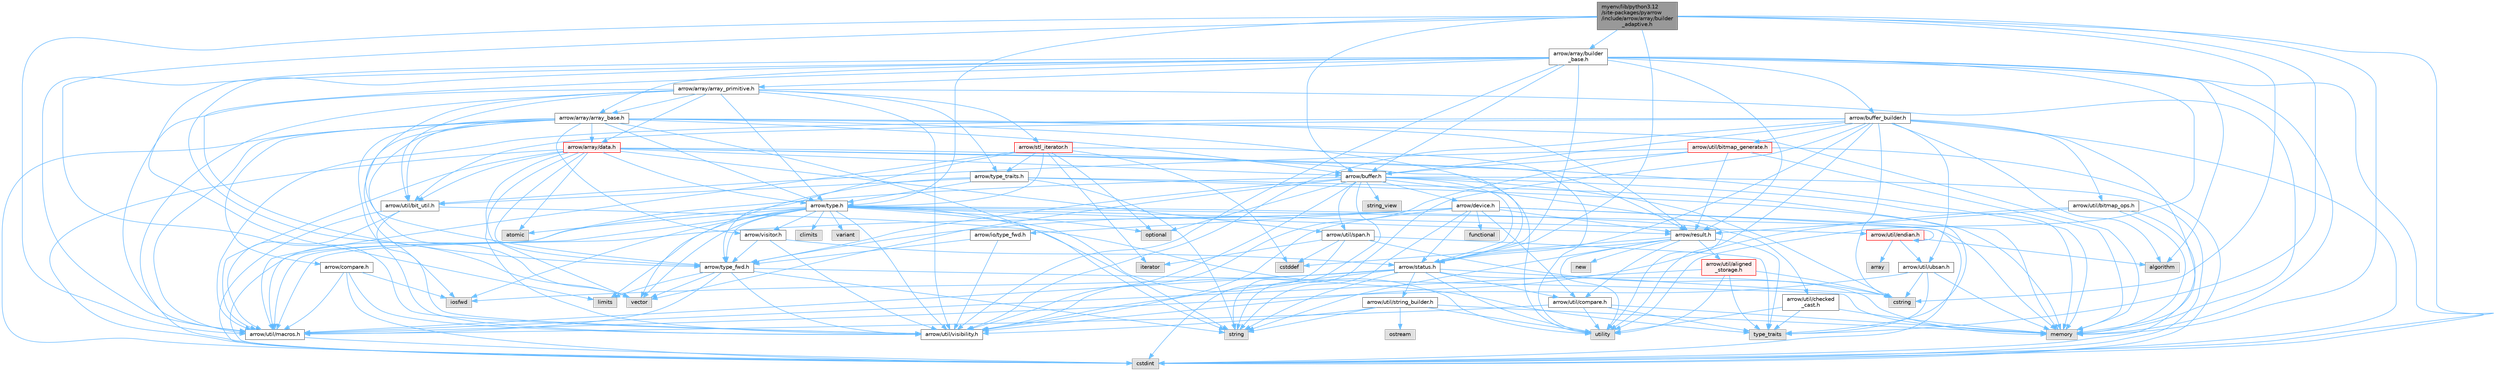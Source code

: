 digraph "myenv/lib/python3.12/site-packages/pyarrow/include/arrow/array/builder_adaptive.h"
{
 // LATEX_PDF_SIZE
  bgcolor="transparent";
  edge [fontname=Helvetica,fontsize=10,labelfontname=Helvetica,labelfontsize=10];
  node [fontname=Helvetica,fontsize=10,shape=box,height=0.2,width=0.4];
  Node1 [id="Node000001",label="myenv/lib/python3.12\l/site-packages/pyarrow\l/include/arrow/array/builder\l_adaptive.h",height=0.2,width=0.4,color="gray40", fillcolor="grey60", style="filled", fontcolor="black",tooltip=" "];
  Node1 -> Node2 [id="edge1_Node000001_Node000002",color="steelblue1",style="solid",tooltip=" "];
  Node2 [id="Node000002",label="cstdint",height=0.2,width=0.4,color="grey60", fillcolor="#E0E0E0", style="filled",tooltip=" "];
  Node1 -> Node3 [id="edge2_Node000001_Node000003",color="steelblue1",style="solid",tooltip=" "];
  Node3 [id="Node000003",label="cstring",height=0.2,width=0.4,color="grey60", fillcolor="#E0E0E0", style="filled",tooltip=" "];
  Node1 -> Node4 [id="edge3_Node000001_Node000004",color="steelblue1",style="solid",tooltip=" "];
  Node4 [id="Node000004",label="memory",height=0.2,width=0.4,color="grey60", fillcolor="#E0E0E0", style="filled",tooltip=" "];
  Node1 -> Node5 [id="edge4_Node000001_Node000005",color="steelblue1",style="solid",tooltip=" "];
  Node5 [id="Node000005",label="type_traits",height=0.2,width=0.4,color="grey60", fillcolor="#E0E0E0", style="filled",tooltip=" "];
  Node1 -> Node6 [id="edge5_Node000001_Node000006",color="steelblue1",style="solid",tooltip=" "];
  Node6 [id="Node000006",label="arrow/array/builder\l_base.h",height=0.2,width=0.4,color="grey40", fillcolor="white", style="filled",URL="$builder__base_8h.html",tooltip=" "];
  Node6 -> Node7 [id="edge6_Node000006_Node000007",color="steelblue1",style="solid",tooltip=" "];
  Node7 [id="Node000007",label="algorithm",height=0.2,width=0.4,color="grey60", fillcolor="#E0E0E0", style="filled",tooltip=" "];
  Node6 -> Node2 [id="edge7_Node000006_Node000002",color="steelblue1",style="solid",tooltip=" "];
  Node6 -> Node8 [id="edge8_Node000006_Node000008",color="steelblue1",style="solid",tooltip=" "];
  Node8 [id="Node000008",label="limits",height=0.2,width=0.4,color="grey60", fillcolor="#E0E0E0", style="filled",tooltip=" "];
  Node6 -> Node4 [id="edge9_Node000006_Node000004",color="steelblue1",style="solid",tooltip=" "];
  Node6 -> Node9 [id="edge10_Node000006_Node000009",color="steelblue1",style="solid",tooltip=" "];
  Node9 [id="Node000009",label="utility",height=0.2,width=0.4,color="grey60", fillcolor="#E0E0E0", style="filled",tooltip=" "];
  Node6 -> Node10 [id="edge11_Node000006_Node000010",color="steelblue1",style="solid",tooltip=" "];
  Node10 [id="Node000010",label="vector",height=0.2,width=0.4,color="grey60", fillcolor="#E0E0E0", style="filled",tooltip=" "];
  Node6 -> Node11 [id="edge12_Node000006_Node000011",color="steelblue1",style="solid",tooltip=" "];
  Node11 [id="Node000011",label="arrow/array/array_base.h",height=0.2,width=0.4,color="grey40", fillcolor="white", style="filled",URL="$array__base_8h.html",tooltip=" "];
  Node11 -> Node2 [id="edge13_Node000011_Node000002",color="steelblue1",style="solid",tooltip=" "];
  Node11 -> Node12 [id="edge14_Node000011_Node000012",color="steelblue1",style="solid",tooltip=" "];
  Node12 [id="Node000012",label="iosfwd",height=0.2,width=0.4,color="grey60", fillcolor="#E0E0E0", style="filled",tooltip=" "];
  Node11 -> Node4 [id="edge15_Node000011_Node000004",color="steelblue1",style="solid",tooltip=" "];
  Node11 -> Node13 [id="edge16_Node000011_Node000013",color="steelblue1",style="solid",tooltip=" "];
  Node13 [id="Node000013",label="string",height=0.2,width=0.4,color="grey60", fillcolor="#E0E0E0", style="filled",tooltip=" "];
  Node11 -> Node10 [id="edge17_Node000011_Node000010",color="steelblue1",style="solid",tooltip=" "];
  Node11 -> Node14 [id="edge18_Node000011_Node000014",color="steelblue1",style="solid",tooltip=" "];
  Node14 [id="Node000014",label="arrow/array/data.h",height=0.2,width=0.4,color="red", fillcolor="#FFF0F0", style="filled",URL="$data_8h.html",tooltip=" "];
  Node14 -> Node15 [id="edge19_Node000014_Node000015",color="steelblue1",style="solid",tooltip=" "];
  Node15 [id="Node000015",label="atomic",height=0.2,width=0.4,color="grey60", fillcolor="#E0E0E0", style="filled",tooltip=" "];
  Node14 -> Node2 [id="edge20_Node000014_Node000002",color="steelblue1",style="solid",tooltip=" "];
  Node14 -> Node4 [id="edge21_Node000014_Node000004",color="steelblue1",style="solid",tooltip=" "];
  Node14 -> Node9 [id="edge22_Node000014_Node000009",color="steelblue1",style="solid",tooltip=" "];
  Node14 -> Node10 [id="edge23_Node000014_Node000010",color="steelblue1",style="solid",tooltip=" "];
  Node14 -> Node21 [id="edge24_Node000014_Node000021",color="steelblue1",style="solid",tooltip=" "];
  Node21 [id="Node000021",label="arrow/buffer.h",height=0.2,width=0.4,color="grey40", fillcolor="white", style="filled",URL="$buffer_8h.html",tooltip=" "];
  Node21 -> Node2 [id="edge25_Node000021_Node000002",color="steelblue1",style="solid",tooltip=" "];
  Node21 -> Node3 [id="edge26_Node000021_Node000003",color="steelblue1",style="solid",tooltip=" "];
  Node21 -> Node4 [id="edge27_Node000021_Node000004",color="steelblue1",style="solid",tooltip=" "];
  Node21 -> Node18 [id="edge28_Node000021_Node000018",color="steelblue1",style="solid",tooltip=" "];
  Node18 [id="Node000018",label="optional",height=0.2,width=0.4,color="grey60", fillcolor="#E0E0E0", style="filled",tooltip=" "];
  Node21 -> Node13 [id="edge29_Node000021_Node000013",color="steelblue1",style="solid",tooltip=" "];
  Node21 -> Node22 [id="edge30_Node000021_Node000022",color="steelblue1",style="solid",tooltip=" "];
  Node22 [id="Node000022",label="string_view",height=0.2,width=0.4,color="grey60", fillcolor="#E0E0E0", style="filled",tooltip=" "];
  Node21 -> Node9 [id="edge31_Node000021_Node000009",color="steelblue1",style="solid",tooltip=" "];
  Node21 -> Node10 [id="edge32_Node000021_Node000010",color="steelblue1",style="solid",tooltip=" "];
  Node21 -> Node23 [id="edge33_Node000021_Node000023",color="steelblue1",style="solid",tooltip=" "];
  Node23 [id="Node000023",label="arrow/device.h",height=0.2,width=0.4,color="grey40", fillcolor="white", style="filled",URL="$device_8h.html",tooltip=" "];
  Node23 -> Node2 [id="edge34_Node000023_Node000002",color="steelblue1",style="solid",tooltip=" "];
  Node23 -> Node24 [id="edge35_Node000023_Node000024",color="steelblue1",style="solid",tooltip=" "];
  Node24 [id="Node000024",label="functional",height=0.2,width=0.4,color="grey60", fillcolor="#E0E0E0", style="filled",tooltip=" "];
  Node23 -> Node4 [id="edge36_Node000023_Node000004",color="steelblue1",style="solid",tooltip=" "];
  Node23 -> Node13 [id="edge37_Node000023_Node000013",color="steelblue1",style="solid",tooltip=" "];
  Node23 -> Node25 [id="edge38_Node000023_Node000025",color="steelblue1",style="solid",tooltip=" "];
  Node25 [id="Node000025",label="arrow/io/type_fwd.h",height=0.2,width=0.4,color="grey40", fillcolor="white", style="filled",URL="$arrow_2io_2type__fwd_8h.html",tooltip=" "];
  Node25 -> Node26 [id="edge39_Node000025_Node000026",color="steelblue1",style="solid",tooltip=" "];
  Node26 [id="Node000026",label="arrow/type_fwd.h",height=0.2,width=0.4,color="grey40", fillcolor="white", style="filled",URL="$arrow_2type__fwd_8h.html",tooltip=" "];
  Node26 -> Node8 [id="edge40_Node000026_Node000008",color="steelblue1",style="solid",tooltip=" "];
  Node26 -> Node4 [id="edge41_Node000026_Node000004",color="steelblue1",style="solid",tooltip=" "];
  Node26 -> Node13 [id="edge42_Node000026_Node000013",color="steelblue1",style="solid",tooltip=" "];
  Node26 -> Node10 [id="edge43_Node000026_Node000010",color="steelblue1",style="solid",tooltip=" "];
  Node26 -> Node27 [id="edge44_Node000026_Node000027",color="steelblue1",style="solid",tooltip=" "];
  Node27 [id="Node000027",label="arrow/util/macros.h",height=0.2,width=0.4,color="grey40", fillcolor="white", style="filled",URL="$macros_8h.html",tooltip=" "];
  Node27 -> Node2 [id="edge45_Node000027_Node000002",color="steelblue1",style="solid",tooltip=" "];
  Node26 -> Node20 [id="edge46_Node000026_Node000020",color="steelblue1",style="solid",tooltip=" "];
  Node20 [id="Node000020",label="arrow/util/visibility.h",height=0.2,width=0.4,color="grey40", fillcolor="white", style="filled",URL="$include_2arrow_2util_2visibility_8h.html",tooltip=" "];
  Node25 -> Node20 [id="edge47_Node000025_Node000020",color="steelblue1",style="solid",tooltip=" "];
  Node23 -> Node28 [id="edge48_Node000023_Node000028",color="steelblue1",style="solid",tooltip=" "];
  Node28 [id="Node000028",label="arrow/result.h",height=0.2,width=0.4,color="grey40", fillcolor="white", style="filled",URL="$result_8h.html",tooltip=" "];
  Node28 -> Node29 [id="edge49_Node000028_Node000029",color="steelblue1",style="solid",tooltip=" "];
  Node29 [id="Node000029",label="cstddef",height=0.2,width=0.4,color="grey60", fillcolor="#E0E0E0", style="filled",tooltip=" "];
  Node28 -> Node30 [id="edge50_Node000028_Node000030",color="steelblue1",style="solid",tooltip=" "];
  Node30 [id="Node000030",label="new",height=0.2,width=0.4,color="grey60", fillcolor="#E0E0E0", style="filled",tooltip=" "];
  Node28 -> Node13 [id="edge51_Node000028_Node000013",color="steelblue1",style="solid",tooltip=" "];
  Node28 -> Node5 [id="edge52_Node000028_Node000005",color="steelblue1",style="solid",tooltip=" "];
  Node28 -> Node9 [id="edge53_Node000028_Node000009",color="steelblue1",style="solid",tooltip=" "];
  Node28 -> Node31 [id="edge54_Node000028_Node000031",color="steelblue1",style="solid",tooltip=" "];
  Node31 [id="Node000031",label="arrow/status.h",height=0.2,width=0.4,color="grey40", fillcolor="white", style="filled",URL="$status_8h.html",tooltip=" "];
  Node31 -> Node3 [id="edge55_Node000031_Node000003",color="steelblue1",style="solid",tooltip=" "];
  Node31 -> Node12 [id="edge56_Node000031_Node000012",color="steelblue1",style="solid",tooltip=" "];
  Node31 -> Node4 [id="edge57_Node000031_Node000004",color="steelblue1",style="solid",tooltip=" "];
  Node31 -> Node13 [id="edge58_Node000031_Node000013",color="steelblue1",style="solid",tooltip=" "];
  Node31 -> Node9 [id="edge59_Node000031_Node000009",color="steelblue1",style="solid",tooltip=" "];
  Node31 -> Node32 [id="edge60_Node000031_Node000032",color="steelblue1",style="solid",tooltip=" "];
  Node32 [id="Node000032",label="arrow/util/compare.h",height=0.2,width=0.4,color="grey40", fillcolor="white", style="filled",URL="$util_2compare_8h.html",tooltip=" "];
  Node32 -> Node4 [id="edge61_Node000032_Node000004",color="steelblue1",style="solid",tooltip=" "];
  Node32 -> Node5 [id="edge62_Node000032_Node000005",color="steelblue1",style="solid",tooltip=" "];
  Node32 -> Node9 [id="edge63_Node000032_Node000009",color="steelblue1",style="solid",tooltip=" "];
  Node32 -> Node27 [id="edge64_Node000032_Node000027",color="steelblue1",style="solid",tooltip=" "];
  Node31 -> Node27 [id="edge65_Node000031_Node000027",color="steelblue1",style="solid",tooltip=" "];
  Node31 -> Node33 [id="edge66_Node000031_Node000033",color="steelblue1",style="solid",tooltip=" "];
  Node33 [id="Node000033",label="arrow/util/string_builder.h",height=0.2,width=0.4,color="grey40", fillcolor="white", style="filled",URL="$string__builder_8h.html",tooltip=" "];
  Node33 -> Node4 [id="edge67_Node000033_Node000004",color="steelblue1",style="solid",tooltip=" "];
  Node33 -> Node34 [id="edge68_Node000033_Node000034",color="steelblue1",style="solid",tooltip=" "];
  Node34 [id="Node000034",label="ostream",height=0.2,width=0.4,color="grey60", fillcolor="#E0E0E0", style="filled",tooltip=" "];
  Node33 -> Node13 [id="edge69_Node000033_Node000013",color="steelblue1",style="solid",tooltip=" "];
  Node33 -> Node9 [id="edge70_Node000033_Node000009",color="steelblue1",style="solid",tooltip=" "];
  Node33 -> Node20 [id="edge71_Node000033_Node000020",color="steelblue1",style="solid",tooltip=" "];
  Node31 -> Node20 [id="edge72_Node000031_Node000020",color="steelblue1",style="solid",tooltip=" "];
  Node28 -> Node35 [id="edge73_Node000028_Node000035",color="steelblue1",style="solid",tooltip=" "];
  Node35 [id="Node000035",label="arrow/util/aligned\l_storage.h",height=0.2,width=0.4,color="red", fillcolor="#FFF0F0", style="filled",URL="$aligned__storage_8h.html",tooltip=" "];
  Node35 -> Node3 [id="edge74_Node000035_Node000003",color="steelblue1",style="solid",tooltip=" "];
  Node35 -> Node5 [id="edge75_Node000035_Node000005",color="steelblue1",style="solid",tooltip=" "];
  Node35 -> Node9 [id="edge76_Node000035_Node000009",color="steelblue1",style="solid",tooltip=" "];
  Node35 -> Node27 [id="edge77_Node000035_Node000027",color="steelblue1",style="solid",tooltip=" "];
  Node28 -> Node32 [id="edge78_Node000028_Node000032",color="steelblue1",style="solid",tooltip=" "];
  Node23 -> Node31 [id="edge79_Node000023_Node000031",color="steelblue1",style="solid",tooltip=" "];
  Node23 -> Node26 [id="edge80_Node000023_Node000026",color="steelblue1",style="solid",tooltip=" "];
  Node23 -> Node32 [id="edge81_Node000023_Node000032",color="steelblue1",style="solid",tooltip=" "];
  Node23 -> Node27 [id="edge82_Node000023_Node000027",color="steelblue1",style="solid",tooltip=" "];
  Node23 -> Node20 [id="edge83_Node000023_Node000020",color="steelblue1",style="solid",tooltip=" "];
  Node21 -> Node31 [id="edge84_Node000021_Node000031",color="steelblue1",style="solid",tooltip=" "];
  Node21 -> Node26 [id="edge85_Node000021_Node000026",color="steelblue1",style="solid",tooltip=" "];
  Node21 -> Node27 [id="edge86_Node000021_Node000027",color="steelblue1",style="solid",tooltip=" "];
  Node21 -> Node37 [id="edge87_Node000021_Node000037",color="steelblue1",style="solid",tooltip=" "];
  Node37 [id="Node000037",label="arrow/util/span.h",height=0.2,width=0.4,color="grey40", fillcolor="white", style="filled",URL="$span_8h.html",tooltip=" "];
  Node37 -> Node29 [id="edge88_Node000037_Node000029",color="steelblue1",style="solid",tooltip=" "];
  Node37 -> Node2 [id="edge89_Node000037_Node000002",color="steelblue1",style="solid",tooltip=" "];
  Node37 -> Node3 [id="edge90_Node000037_Node000003",color="steelblue1",style="solid",tooltip=" "];
  Node37 -> Node38 [id="edge91_Node000037_Node000038",color="steelblue1",style="solid",tooltip=" "];
  Node38 [id="Node000038",label="iterator",height=0.2,width=0.4,color="grey60", fillcolor="#E0E0E0", style="filled",tooltip=" "];
  Node37 -> Node5 [id="edge92_Node000037_Node000005",color="steelblue1",style="solid",tooltip=" "];
  Node21 -> Node20 [id="edge93_Node000021_Node000020",color="steelblue1",style="solid",tooltip=" "];
  Node14 -> Node28 [id="edge94_Node000014_Node000028",color="steelblue1",style="solid",tooltip=" "];
  Node14 -> Node39 [id="edge95_Node000014_Node000039",color="steelblue1",style="solid",tooltip=" "];
  Node39 [id="Node000039",label="arrow/type.h",height=0.2,width=0.4,color="grey40", fillcolor="white", style="filled",URL="$type_8h.html",tooltip=" "];
  Node39 -> Node15 [id="edge96_Node000039_Node000015",color="steelblue1",style="solid",tooltip=" "];
  Node39 -> Node40 [id="edge97_Node000039_Node000040",color="steelblue1",style="solid",tooltip=" "];
  Node40 [id="Node000040",label="climits",height=0.2,width=0.4,color="grey60", fillcolor="#E0E0E0", style="filled",tooltip=" "];
  Node39 -> Node2 [id="edge98_Node000039_Node000002",color="steelblue1",style="solid",tooltip=" "];
  Node39 -> Node12 [id="edge99_Node000039_Node000012",color="steelblue1",style="solid",tooltip=" "];
  Node39 -> Node8 [id="edge100_Node000039_Node000008",color="steelblue1",style="solid",tooltip=" "];
  Node39 -> Node4 [id="edge101_Node000039_Node000004",color="steelblue1",style="solid",tooltip=" "];
  Node39 -> Node18 [id="edge102_Node000039_Node000018",color="steelblue1",style="solid",tooltip=" "];
  Node39 -> Node13 [id="edge103_Node000039_Node000013",color="steelblue1",style="solid",tooltip=" "];
  Node39 -> Node9 [id="edge104_Node000039_Node000009",color="steelblue1",style="solid",tooltip=" "];
  Node39 -> Node19 [id="edge105_Node000039_Node000019",color="steelblue1",style="solid",tooltip=" "];
  Node19 [id="Node000019",label="variant",height=0.2,width=0.4,color="grey60", fillcolor="#E0E0E0", style="filled",tooltip=" "];
  Node39 -> Node10 [id="edge106_Node000039_Node000010",color="steelblue1",style="solid",tooltip=" "];
  Node39 -> Node28 [id="edge107_Node000039_Node000028",color="steelblue1",style="solid",tooltip=" "];
  Node39 -> Node26 [id="edge108_Node000039_Node000026",color="steelblue1",style="solid",tooltip=" "];
  Node39 -> Node41 [id="edge109_Node000039_Node000041",color="steelblue1",style="solid",tooltip=" "];
  Node41 [id="Node000041",label="arrow/util/checked\l_cast.h",height=0.2,width=0.4,color="grey40", fillcolor="white", style="filled",URL="$checked__cast_8h.html",tooltip=" "];
  Node41 -> Node4 [id="edge110_Node000041_Node000004",color="steelblue1",style="solid",tooltip=" "];
  Node41 -> Node5 [id="edge111_Node000041_Node000005",color="steelblue1",style="solid",tooltip=" "];
  Node41 -> Node9 [id="edge112_Node000041_Node000009",color="steelblue1",style="solid",tooltip=" "];
  Node39 -> Node42 [id="edge113_Node000039_Node000042",color="steelblue1",style="solid",tooltip=" "];
  Node42 [id="Node000042",label="arrow/util/endian.h",height=0.2,width=0.4,color="red", fillcolor="#FFF0F0", style="filled",URL="$endian_8h.html",tooltip=" "];
  Node42 -> Node42 [id="edge114_Node000042_Node000042",color="steelblue1",style="solid",tooltip=" "];
  Node42 -> Node7 [id="edge115_Node000042_Node000007",color="steelblue1",style="solid",tooltip=" "];
  Node42 -> Node43 [id="edge116_Node000042_Node000043",color="steelblue1",style="solid",tooltip=" "];
  Node43 [id="Node000043",label="array",height=0.2,width=0.4,color="grey60", fillcolor="#E0E0E0", style="filled",tooltip=" "];
  Node42 -> Node45 [id="edge117_Node000042_Node000045",color="steelblue1",style="solid",tooltip=" "];
  Node45 [id="Node000045",label="arrow/util/ubsan.h",height=0.2,width=0.4,color="grey40", fillcolor="white", style="filled",URL="$ubsan_8h.html",tooltip=" "];
  Node45 -> Node3 [id="edge118_Node000045_Node000003",color="steelblue1",style="solid",tooltip=" "];
  Node45 -> Node4 [id="edge119_Node000045_Node000004",color="steelblue1",style="solid",tooltip=" "];
  Node45 -> Node5 [id="edge120_Node000045_Node000005",color="steelblue1",style="solid",tooltip=" "];
  Node45 -> Node27 [id="edge121_Node000045_Node000027",color="steelblue1",style="solid",tooltip=" "];
  Node39 -> Node27 [id="edge122_Node000039_Node000027",color="steelblue1",style="solid",tooltip=" "];
  Node39 -> Node20 [id="edge123_Node000039_Node000020",color="steelblue1",style="solid",tooltip=" "];
  Node39 -> Node46 [id="edge124_Node000039_Node000046",color="steelblue1",style="solid",tooltip=" "];
  Node46 [id="Node000046",label="arrow/visitor.h",height=0.2,width=0.4,color="grey40", fillcolor="white", style="filled",URL="$visitor_8h.html",tooltip=" "];
  Node46 -> Node31 [id="edge125_Node000046_Node000031",color="steelblue1",style="solid",tooltip=" "];
  Node46 -> Node26 [id="edge126_Node000046_Node000026",color="steelblue1",style="solid",tooltip=" "];
  Node46 -> Node20 [id="edge127_Node000046_Node000020",color="steelblue1",style="solid",tooltip=" "];
  Node14 -> Node26 [id="edge128_Node000014_Node000026",color="steelblue1",style="solid",tooltip=" "];
  Node14 -> Node47 [id="edge129_Node000014_Node000047",color="steelblue1",style="solid",tooltip=" "];
  Node47 [id="Node000047",label="arrow/util/bit_util.h",height=0.2,width=0.4,color="grey40", fillcolor="white", style="filled",URL="$bit__util_8h.html",tooltip=" "];
  Node47 -> Node2 [id="edge130_Node000047_Node000002",color="steelblue1",style="solid",tooltip=" "];
  Node47 -> Node5 [id="edge131_Node000047_Node000005",color="steelblue1",style="solid",tooltip=" "];
  Node47 -> Node27 [id="edge132_Node000047_Node000027",color="steelblue1",style="solid",tooltip=" "];
  Node47 -> Node20 [id="edge133_Node000047_Node000020",color="steelblue1",style="solid",tooltip=" "];
  Node14 -> Node27 [id="edge134_Node000014_Node000027",color="steelblue1",style="solid",tooltip=" "];
  Node14 -> Node37 [id="edge135_Node000014_Node000037",color="steelblue1",style="solid",tooltip=" "];
  Node14 -> Node20 [id="edge136_Node000014_Node000020",color="steelblue1",style="solid",tooltip=" "];
  Node11 -> Node21 [id="edge137_Node000011_Node000021",color="steelblue1",style="solid",tooltip=" "];
  Node11 -> Node48 [id="edge138_Node000011_Node000048",color="steelblue1",style="solid",tooltip=" "];
  Node48 [id="Node000048",label="arrow/compare.h",height=0.2,width=0.4,color="grey40", fillcolor="white", style="filled",URL="$compare_8h.html",tooltip=" "];
  Node48 -> Node2 [id="edge139_Node000048_Node000002",color="steelblue1",style="solid",tooltip=" "];
  Node48 -> Node12 [id="edge140_Node000048_Node000012",color="steelblue1",style="solid",tooltip=" "];
  Node48 -> Node27 [id="edge141_Node000048_Node000027",color="steelblue1",style="solid",tooltip=" "];
  Node48 -> Node20 [id="edge142_Node000048_Node000020",color="steelblue1",style="solid",tooltip=" "];
  Node11 -> Node28 [id="edge143_Node000011_Node000028",color="steelblue1",style="solid",tooltip=" "];
  Node11 -> Node31 [id="edge144_Node000011_Node000031",color="steelblue1",style="solid",tooltip=" "];
  Node11 -> Node39 [id="edge145_Node000011_Node000039",color="steelblue1",style="solid",tooltip=" "];
  Node11 -> Node47 [id="edge146_Node000011_Node000047",color="steelblue1",style="solid",tooltip=" "];
  Node11 -> Node27 [id="edge147_Node000011_Node000027",color="steelblue1",style="solid",tooltip=" "];
  Node11 -> Node20 [id="edge148_Node000011_Node000020",color="steelblue1",style="solid",tooltip=" "];
  Node11 -> Node46 [id="edge149_Node000011_Node000046",color="steelblue1",style="solid",tooltip=" "];
  Node6 -> Node49 [id="edge150_Node000006_Node000049",color="steelblue1",style="solid",tooltip=" "];
  Node49 [id="Node000049",label="arrow/array/array_primitive.h",height=0.2,width=0.4,color="grey40", fillcolor="white", style="filled",URL="$array__primitive_8h.html",tooltip=" "];
  Node49 -> Node2 [id="edge151_Node000049_Node000002",color="steelblue1",style="solid",tooltip=" "];
  Node49 -> Node4 [id="edge152_Node000049_Node000004",color="steelblue1",style="solid",tooltip=" "];
  Node49 -> Node11 [id="edge153_Node000049_Node000011",color="steelblue1",style="solid",tooltip=" "];
  Node49 -> Node14 [id="edge154_Node000049_Node000014",color="steelblue1",style="solid",tooltip=" "];
  Node49 -> Node50 [id="edge155_Node000049_Node000050",color="steelblue1",style="solid",tooltip=" "];
  Node50 [id="Node000050",label="arrow/stl_iterator.h",height=0.2,width=0.4,color="red", fillcolor="#FFF0F0", style="filled",URL="$stl__iterator_8h.html",tooltip=" "];
  Node50 -> Node29 [id="edge156_Node000050_Node000029",color="steelblue1",style="solid",tooltip=" "];
  Node50 -> Node38 [id="edge157_Node000050_Node000038",color="steelblue1",style="solid",tooltip=" "];
  Node50 -> Node18 [id="edge158_Node000050_Node000018",color="steelblue1",style="solid",tooltip=" "];
  Node50 -> Node9 [id="edge159_Node000050_Node000009",color="steelblue1",style="solid",tooltip=" "];
  Node50 -> Node39 [id="edge160_Node000050_Node000039",color="steelblue1",style="solid",tooltip=" "];
  Node50 -> Node26 [id="edge161_Node000050_Node000026",color="steelblue1",style="solid",tooltip=" "];
  Node50 -> Node55 [id="edge162_Node000050_Node000055",color="steelblue1",style="solid",tooltip=" "];
  Node55 [id="Node000055",label="arrow/type_traits.h",height=0.2,width=0.4,color="grey40", fillcolor="white", style="filled",URL="$include_2arrow_2type__traits_8h.html",tooltip=" "];
  Node55 -> Node4 [id="edge163_Node000055_Node000004",color="steelblue1",style="solid",tooltip=" "];
  Node55 -> Node13 [id="edge164_Node000055_Node000013",color="steelblue1",style="solid",tooltip=" "];
  Node55 -> Node5 [id="edge165_Node000055_Node000005",color="steelblue1",style="solid",tooltip=" "];
  Node55 -> Node10 [id="edge166_Node000055_Node000010",color="steelblue1",style="solid",tooltip=" "];
  Node55 -> Node39 [id="edge167_Node000055_Node000039",color="steelblue1",style="solid",tooltip=" "];
  Node55 -> Node47 [id="edge168_Node000055_Node000047",color="steelblue1",style="solid",tooltip=" "];
  Node50 -> Node27 [id="edge169_Node000050_Node000027",color="steelblue1",style="solid",tooltip=" "];
  Node49 -> Node39 [id="edge170_Node000049_Node000039",color="steelblue1",style="solid",tooltip=" "];
  Node49 -> Node26 [id="edge171_Node000049_Node000026",color="steelblue1",style="solid",tooltip=" "];
  Node49 -> Node55 [id="edge172_Node000049_Node000055",color="steelblue1",style="solid",tooltip=" "];
  Node49 -> Node47 [id="edge173_Node000049_Node000047",color="steelblue1",style="solid",tooltip=" "];
  Node49 -> Node27 [id="edge174_Node000049_Node000027",color="steelblue1",style="solid",tooltip=" "];
  Node49 -> Node20 [id="edge175_Node000049_Node000020",color="steelblue1",style="solid",tooltip=" "];
  Node6 -> Node21 [id="edge176_Node000006_Node000021",color="steelblue1",style="solid",tooltip=" "];
  Node6 -> Node56 [id="edge177_Node000006_Node000056",color="steelblue1",style="solid",tooltip=" "];
  Node56 [id="Node000056",label="arrow/buffer_builder.h",height=0.2,width=0.4,color="grey40", fillcolor="white", style="filled",URL="$buffer__builder_8h.html",tooltip=" "];
  Node56 -> Node7 [id="edge178_Node000056_Node000007",color="steelblue1",style="solid",tooltip=" "];
  Node56 -> Node2 [id="edge179_Node000056_Node000002",color="steelblue1",style="solid",tooltip=" "];
  Node56 -> Node3 [id="edge180_Node000056_Node000003",color="steelblue1",style="solid",tooltip=" "];
  Node56 -> Node4 [id="edge181_Node000056_Node000004",color="steelblue1",style="solid",tooltip=" "];
  Node56 -> Node13 [id="edge182_Node000056_Node000013",color="steelblue1",style="solid",tooltip=" "];
  Node56 -> Node9 [id="edge183_Node000056_Node000009",color="steelblue1",style="solid",tooltip=" "];
  Node56 -> Node21 [id="edge184_Node000056_Node000021",color="steelblue1",style="solid",tooltip=" "];
  Node56 -> Node31 [id="edge185_Node000056_Node000031",color="steelblue1",style="solid",tooltip=" "];
  Node56 -> Node47 [id="edge186_Node000056_Node000047",color="steelblue1",style="solid",tooltip=" "];
  Node56 -> Node57 [id="edge187_Node000056_Node000057",color="steelblue1",style="solid",tooltip=" "];
  Node57 [id="Node000057",label="arrow/util/bitmap_generate.h",height=0.2,width=0.4,color="red", fillcolor="#FFF0F0", style="filled",URL="$bitmap__generate_8h.html",tooltip=" "];
  Node57 -> Node2 [id="edge188_Node000057_Node000002",color="steelblue1",style="solid",tooltip=" "];
  Node57 -> Node4 [id="edge189_Node000057_Node000004",color="steelblue1",style="solid",tooltip=" "];
  Node57 -> Node21 [id="edge190_Node000057_Node000021",color="steelblue1",style="solid",tooltip=" "];
  Node57 -> Node28 [id="edge191_Node000057_Node000028",color="steelblue1",style="solid",tooltip=" "];
  Node57 -> Node47 [id="edge192_Node000057_Node000047",color="steelblue1",style="solid",tooltip=" "];
  Node57 -> Node20 [id="edge193_Node000057_Node000020",color="steelblue1",style="solid",tooltip=" "];
  Node56 -> Node59 [id="edge194_Node000056_Node000059",color="steelblue1",style="solid",tooltip=" "];
  Node59 [id="Node000059",label="arrow/util/bitmap_ops.h",height=0.2,width=0.4,color="grey40", fillcolor="white", style="filled",URL="$bitmap__ops_8h.html",tooltip=" "];
  Node59 -> Node2 [id="edge195_Node000059_Node000002",color="steelblue1",style="solid",tooltip=" "];
  Node59 -> Node4 [id="edge196_Node000059_Node000004",color="steelblue1",style="solid",tooltip=" "];
  Node59 -> Node28 [id="edge197_Node000059_Node000028",color="steelblue1",style="solid",tooltip=" "];
  Node59 -> Node20 [id="edge198_Node000059_Node000020",color="steelblue1",style="solid",tooltip=" "];
  Node56 -> Node27 [id="edge199_Node000056_Node000027",color="steelblue1",style="solid",tooltip=" "];
  Node56 -> Node45 [id="edge200_Node000056_Node000045",color="steelblue1",style="solid",tooltip=" "];
  Node56 -> Node20 [id="edge201_Node000056_Node000020",color="steelblue1",style="solid",tooltip=" "];
  Node6 -> Node28 [id="edge202_Node000006_Node000028",color="steelblue1",style="solid",tooltip=" "];
  Node6 -> Node31 [id="edge203_Node000006_Node000031",color="steelblue1",style="solid",tooltip=" "];
  Node6 -> Node26 [id="edge204_Node000006_Node000026",color="steelblue1",style="solid",tooltip=" "];
  Node6 -> Node27 [id="edge205_Node000006_Node000027",color="steelblue1",style="solid",tooltip=" "];
  Node6 -> Node20 [id="edge206_Node000006_Node000020",color="steelblue1",style="solid",tooltip=" "];
  Node1 -> Node21 [id="edge207_Node000001_Node000021",color="steelblue1",style="solid",tooltip=" "];
  Node1 -> Node31 [id="edge208_Node000001_Node000031",color="steelblue1",style="solid",tooltip=" "];
  Node1 -> Node39 [id="edge209_Node000001_Node000039",color="steelblue1",style="solid",tooltip=" "];
  Node1 -> Node27 [id="edge210_Node000001_Node000027",color="steelblue1",style="solid",tooltip=" "];
  Node1 -> Node20 [id="edge211_Node000001_Node000020",color="steelblue1",style="solid",tooltip=" "];
}
